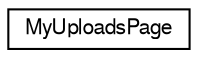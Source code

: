 digraph G
{
  edge [fontname="FreeSans",fontsize="10",labelfontname="FreeSans",labelfontsize="10"];
  node [fontname="FreeSans",fontsize="10",shape=record];
  rankdir="LR";
  Node1 [label="MyUploadsPage",height=0.2,width=0.4,color="black", fillcolor="white", style="filled",URL="$classMyUploadsPage.html"];
}
